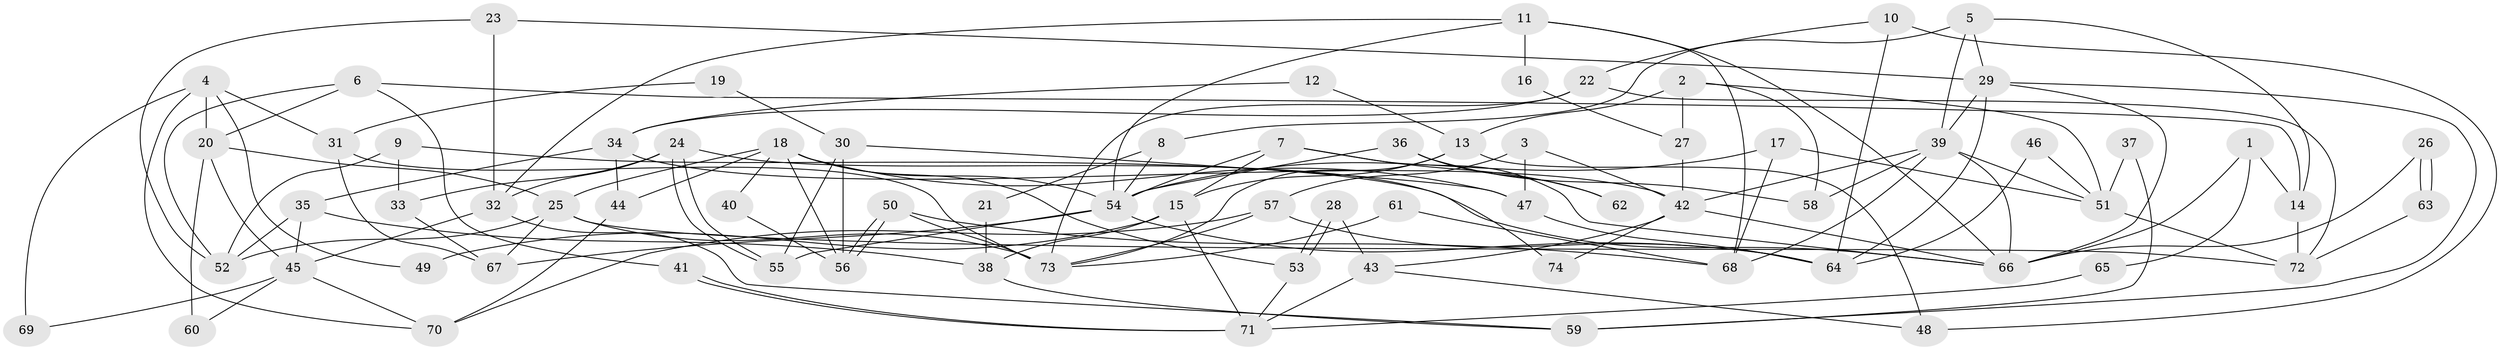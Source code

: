 // Generated by graph-tools (version 1.1) at 2025/11/02/27/25 16:11:23]
// undirected, 74 vertices, 148 edges
graph export_dot {
graph [start="1"]
  node [color=gray90,style=filled];
  1;
  2;
  3;
  4;
  5;
  6;
  7;
  8;
  9;
  10;
  11;
  12;
  13;
  14;
  15;
  16;
  17;
  18;
  19;
  20;
  21;
  22;
  23;
  24;
  25;
  26;
  27;
  28;
  29;
  30;
  31;
  32;
  33;
  34;
  35;
  36;
  37;
  38;
  39;
  40;
  41;
  42;
  43;
  44;
  45;
  46;
  47;
  48;
  49;
  50;
  51;
  52;
  53;
  54;
  55;
  56;
  57;
  58;
  59;
  60;
  61;
  62;
  63;
  64;
  65;
  66;
  67;
  68;
  69;
  70;
  71;
  72;
  73;
  74;
  1 -- 14;
  1 -- 66;
  1 -- 65;
  2 -- 51;
  2 -- 13;
  2 -- 27;
  2 -- 58;
  3 -- 42;
  3 -- 47;
  3 -- 57;
  4 -- 31;
  4 -- 20;
  4 -- 49;
  4 -- 69;
  4 -- 70;
  5 -- 39;
  5 -- 29;
  5 -- 8;
  5 -- 14;
  6 -- 14;
  6 -- 52;
  6 -- 20;
  6 -- 41;
  7 -- 66;
  7 -- 15;
  7 -- 54;
  7 -- 62;
  8 -- 54;
  8 -- 21;
  9 -- 52;
  9 -- 66;
  9 -- 33;
  10 -- 64;
  10 -- 22;
  10 -- 48;
  11 -- 54;
  11 -- 32;
  11 -- 16;
  11 -- 66;
  11 -- 68;
  12 -- 34;
  12 -- 13;
  13 -- 73;
  13 -- 48;
  13 -- 15;
  14 -- 72;
  15 -- 71;
  15 -- 38;
  15 -- 49;
  16 -- 27;
  17 -- 54;
  17 -- 68;
  17 -- 51;
  18 -- 54;
  18 -- 25;
  18 -- 40;
  18 -- 44;
  18 -- 47;
  18 -- 53;
  18 -- 56;
  19 -- 31;
  19 -- 30;
  20 -- 25;
  20 -- 45;
  20 -- 60;
  21 -- 38;
  22 -- 73;
  22 -- 34;
  22 -- 72;
  23 -- 29;
  23 -- 52;
  23 -- 32;
  24 -- 55;
  24 -- 55;
  24 -- 32;
  24 -- 33;
  24 -- 74;
  25 -- 67;
  25 -- 73;
  25 -- 52;
  25 -- 72;
  26 -- 66;
  26 -- 63;
  26 -- 63;
  27 -- 42;
  28 -- 43;
  28 -- 53;
  28 -- 53;
  29 -- 39;
  29 -- 64;
  29 -- 59;
  29 -- 66;
  30 -- 55;
  30 -- 56;
  30 -- 47;
  31 -- 67;
  31 -- 73;
  32 -- 59;
  32 -- 45;
  33 -- 67;
  34 -- 42;
  34 -- 44;
  34 -- 35;
  35 -- 45;
  35 -- 38;
  35 -- 52;
  36 -- 54;
  36 -- 58;
  36 -- 62;
  37 -- 59;
  37 -- 51;
  38 -- 59;
  39 -- 66;
  39 -- 51;
  39 -- 42;
  39 -- 58;
  39 -- 68;
  40 -- 56;
  41 -- 71;
  41 -- 71;
  42 -- 66;
  42 -- 43;
  42 -- 74;
  43 -- 71;
  43 -- 48;
  44 -- 70;
  45 -- 60;
  45 -- 69;
  45 -- 70;
  46 -- 64;
  46 -- 51;
  47 -- 64;
  50 -- 56;
  50 -- 56;
  50 -- 68;
  50 -- 73;
  51 -- 72;
  53 -- 71;
  54 -- 64;
  54 -- 55;
  54 -- 67;
  57 -- 70;
  57 -- 64;
  57 -- 73;
  61 -- 73;
  61 -- 68;
  63 -- 72;
  65 -- 71;
}
